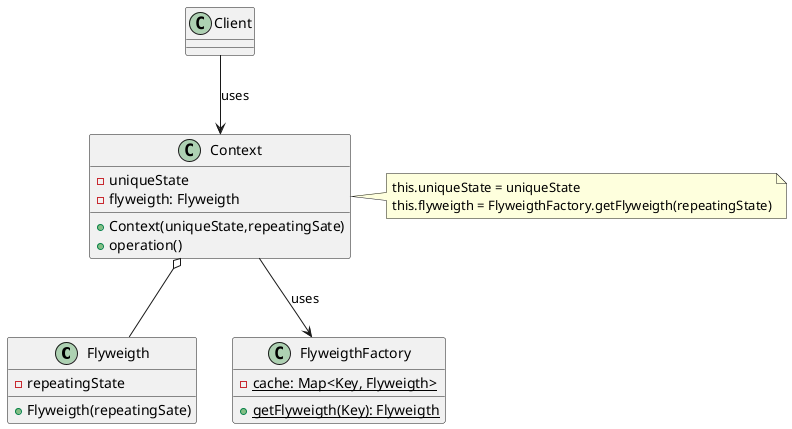 @startuml Flyweigth

class Flyweigth {
    - repeatingState
    + Flyweigth(repeatingSate)
}

class Client

class Context {
    - uniqueState
    - flyweigth: Flyweigth
    + Context(uniqueState,repeatingSate)
    + operation()
}

note right
this.uniqueState = uniqueState
this.flyweigth = FlyweigthFactory.getFlyweigth(repeatingState)
end note

class FlyweigthFactory {
    {static} - cache: Map<Key, Flyweigth>
    {static} + getFlyweigth(Key): Flyweigth
}

Context o-down- Flyweigth

Context -down-> FlyweigthFactory : uses

Client -down-> Context : uses

@enduml